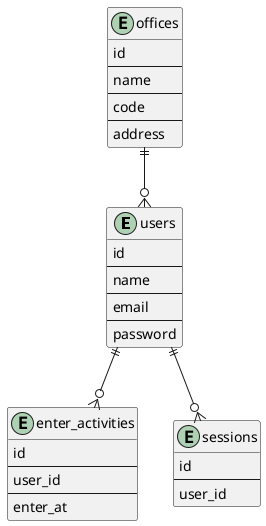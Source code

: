 @startuml database

entity users {
    id
    --
    name
    --
    email
    --
    password
}

entity offices {
    id
    --
    name
    --
    code
    --
    address
}

entity enter_activities {
    id
    --
    user_id
    --
    enter_at
}

entity sessions {
    id
    --
    user_id
}

offices ||--o{ users
users ||--o{ enter_activities
users ||--o{ sessions
@enduml